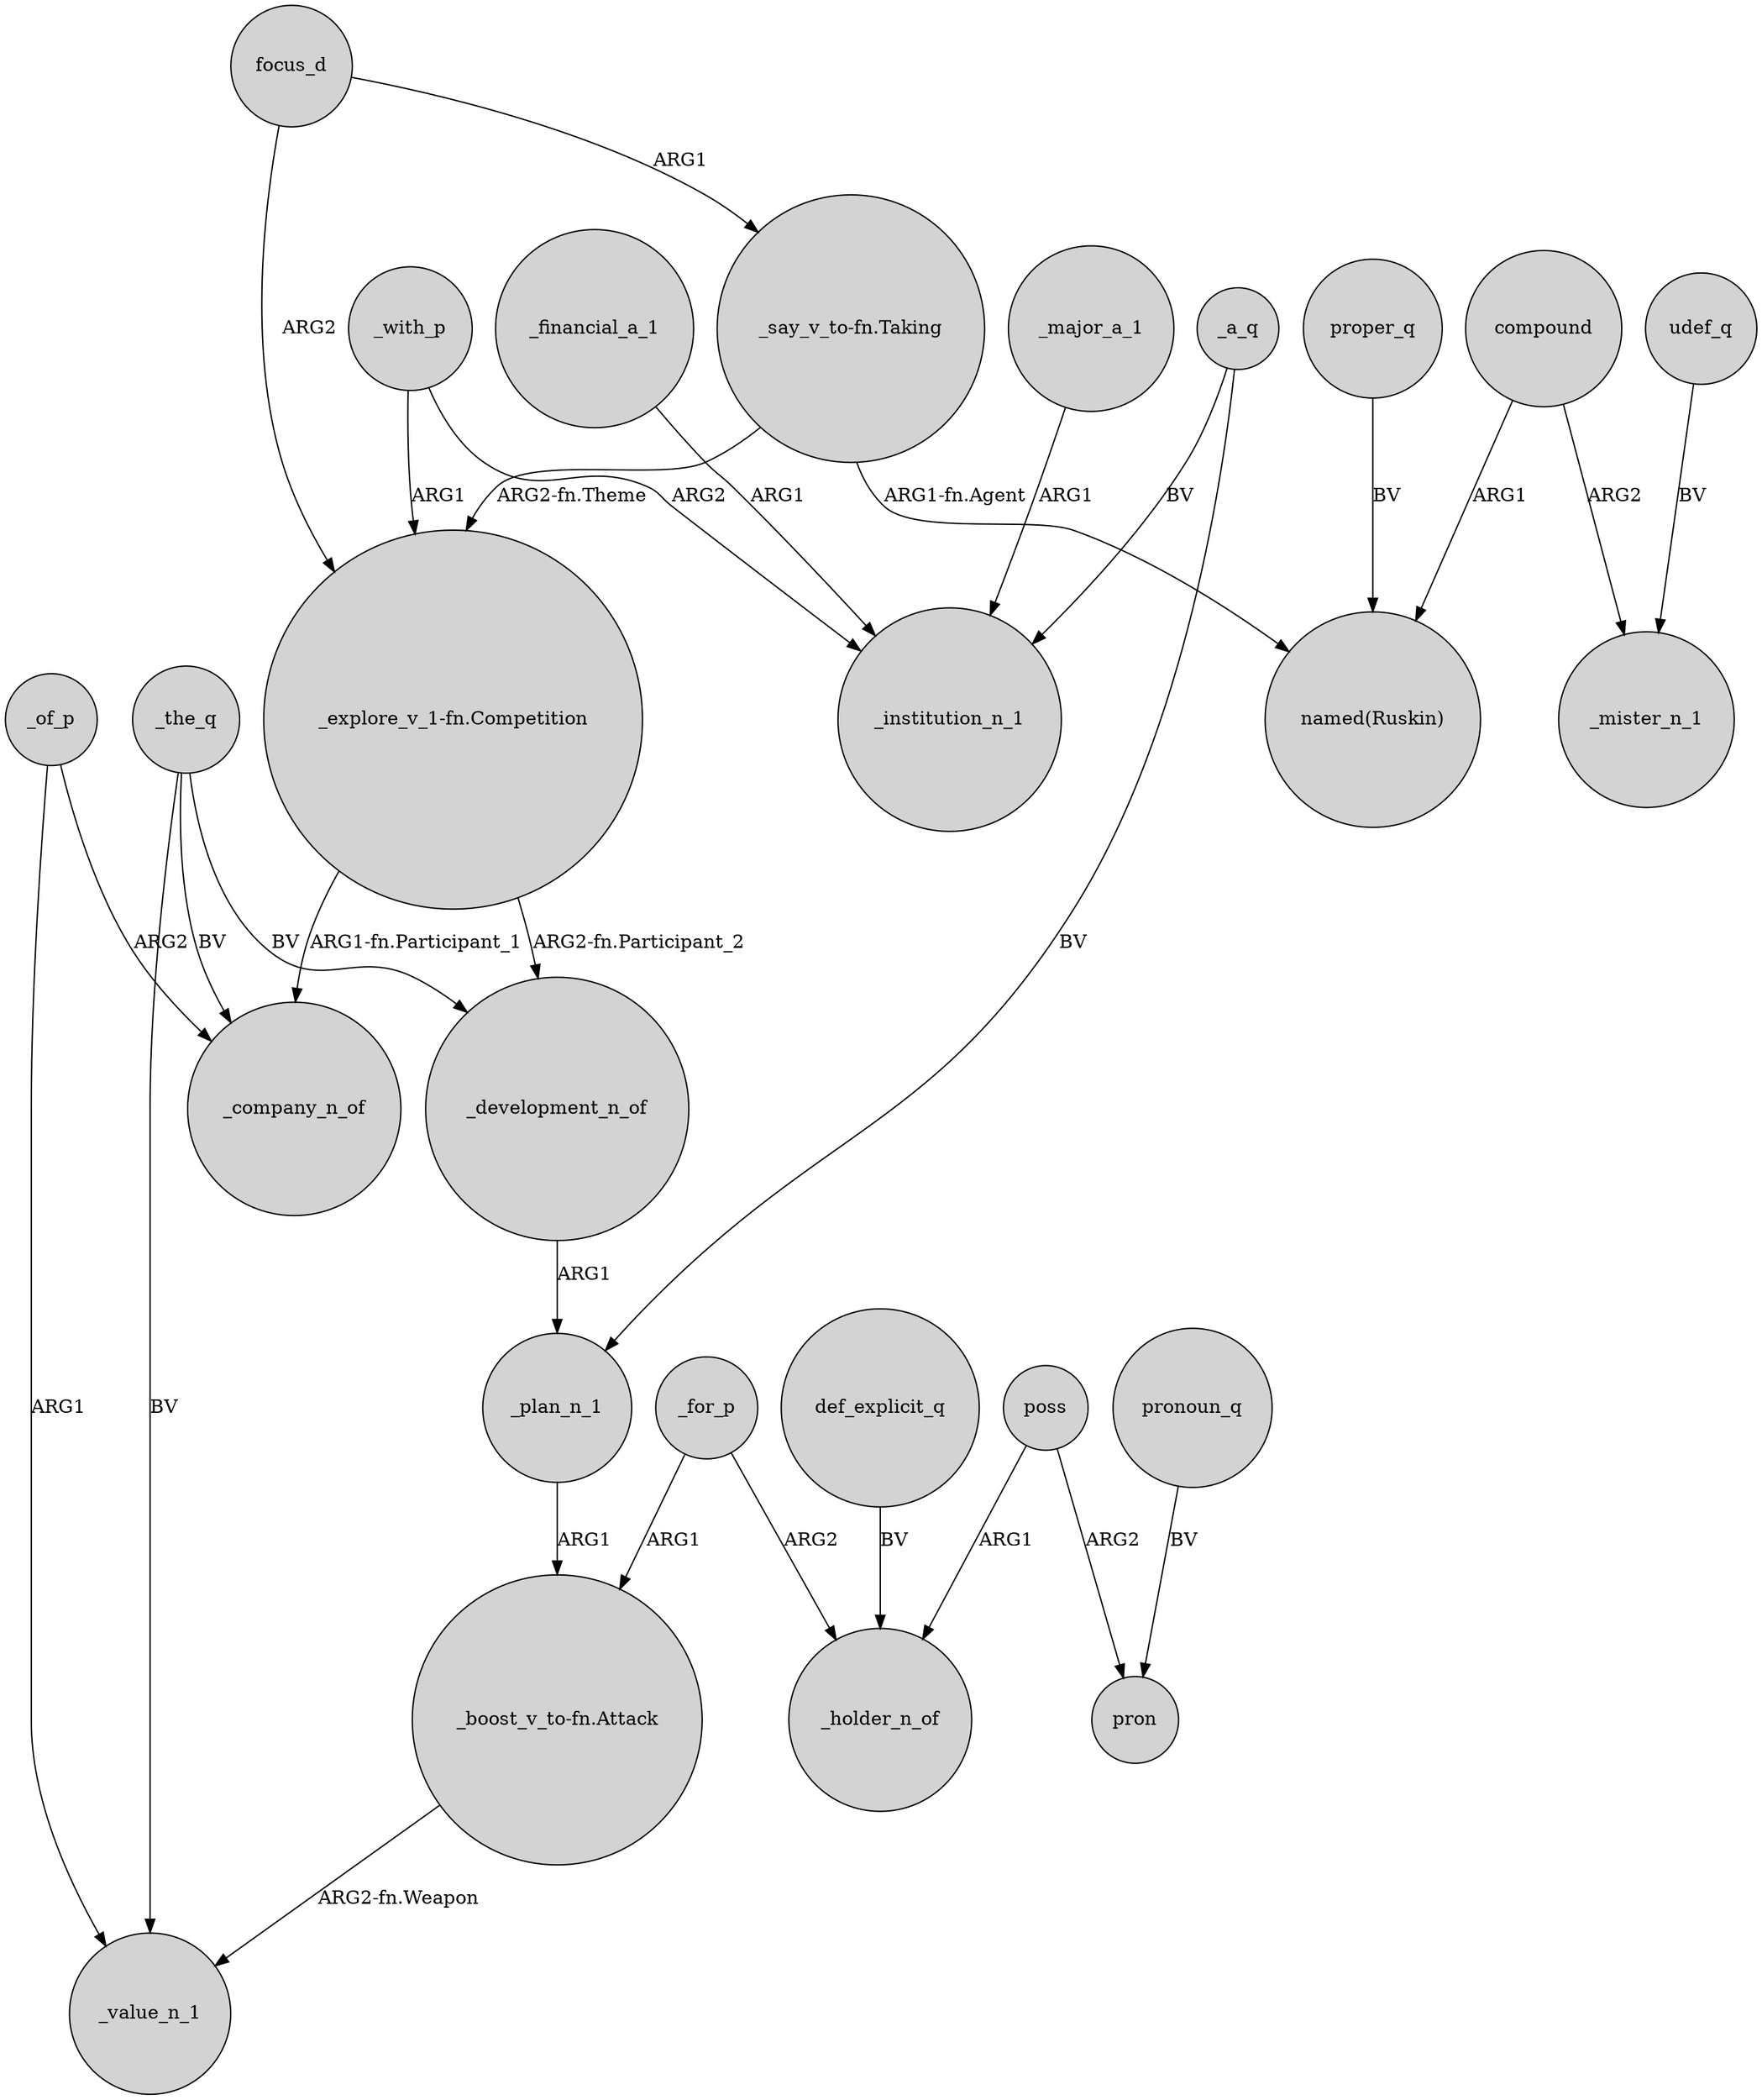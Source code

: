 digraph {
	node [shape=circle style=filled]
	_the_q -> _development_n_of [label=BV]
	compound -> _mister_n_1 [label=ARG2]
	_with_p -> "_explore_v_1-fn.Competition" [label=ARG1]
	_for_p -> _holder_n_of [label=ARG2]
	_a_q -> _institution_n_1 [label=BV]
	"_say_v_to-fn.Taking" -> "_explore_v_1-fn.Competition" [label="ARG2-fn.Theme"]
	"_explore_v_1-fn.Competition" -> _company_n_of [label="ARG1-fn.Participant_1"]
	"_explore_v_1-fn.Competition" -> _development_n_of [label="ARG2-fn.Participant_2"]
	focus_d -> "_say_v_to-fn.Taking" [label=ARG1]
	def_explicit_q -> _holder_n_of [label=BV]
	focus_d -> "_explore_v_1-fn.Competition" [label=ARG2]
	poss -> _holder_n_of [label=ARG1]
	udef_q -> _mister_n_1 [label=BV]
	_major_a_1 -> _institution_n_1 [label=ARG1]
	pronoun_q -> pron [label=BV]
	poss -> pron [label=ARG2]
	_plan_n_1 -> "_boost_v_to-fn.Attack" [label=ARG1]
	"_boost_v_to-fn.Attack" -> _value_n_1 [label="ARG2-fn.Weapon"]
	_a_q -> _plan_n_1 [label=BV]
	_financial_a_1 -> _institution_n_1 [label=ARG1]
	_the_q -> _value_n_1 [label=BV]
	_of_p -> _value_n_1 [label=ARG1]
	_of_p -> _company_n_of [label=ARG2]
	"_say_v_to-fn.Taking" -> "named(Ruskin)" [label="ARG1-fn.Agent"]
	_development_n_of -> _plan_n_1 [label=ARG1]
	compound -> "named(Ruskin)" [label=ARG1]
	_the_q -> _company_n_of [label=BV]
	_for_p -> "_boost_v_to-fn.Attack" [label=ARG1]
	_with_p -> _institution_n_1 [label=ARG2]
	proper_q -> "named(Ruskin)" [label=BV]
}
